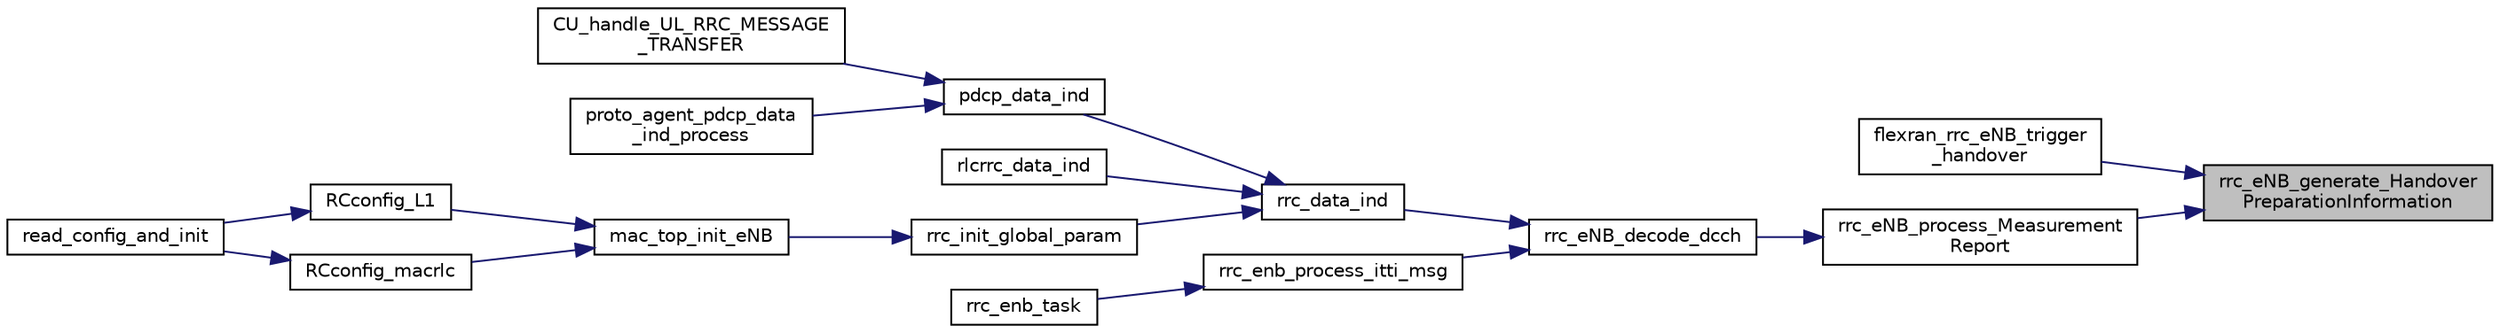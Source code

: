 digraph "rrc_eNB_generate_HandoverPreparationInformation"
{
 // LATEX_PDF_SIZE
  edge [fontname="Helvetica",fontsize="10",labelfontname="Helvetica",labelfontsize="10"];
  node [fontname="Helvetica",fontsize="10",shape=record];
  rankdir="RL";
  Node1 [label="rrc_eNB_generate_Handover\lPreparationInformation",height=0.2,width=0.4,color="black", fillcolor="grey75", style="filled", fontcolor="black",tooltip=" "];
  Node1 -> Node2 [dir="back",color="midnightblue",fontsize="10",style="solid",fontname="Helvetica"];
  Node2 [label="flexran_rrc_eNB_trigger\l_handover",height=0.2,width=0.4,color="black", fillcolor="white", style="filled",URL="$group____rrc.html#ga67fe416df3f7d4a303780b19daea8832",tooltip=" "];
  Node1 -> Node3 [dir="back",color="midnightblue",fontsize="10",style="solid",fontname="Helvetica"];
  Node3 [label="rrc_eNB_process_Measurement\lReport",height=0.2,width=0.4,color="black", fillcolor="white", style="filled",URL="$group____rrc.html#gade1187547bca8bfe612fb725570ca3fe",tooltip=" "];
  Node3 -> Node4 [dir="back",color="midnightblue",fontsize="10",style="solid",fontname="Helvetica"];
  Node4 [label="rrc_eNB_decode_dcch",height=0.2,width=0.4,color="black", fillcolor="white", style="filled",URL="$group____rrc.html#ga66d13b97ca325066ff5400bef7518059",tooltip="Entry routine to decode a UL-DCCH-Message. Invokes PER decoder and parses message."];
  Node4 -> Node5 [dir="back",color="midnightblue",fontsize="10",style="solid",fontname="Helvetica"];
  Node5 [label="rrc_data_ind",height=0.2,width=0.4,color="black", fillcolor="white", style="filled",URL="$group____rrc.html#ga992f2e4fa10aead963a6c6766d22f357",tooltip=" "];
  Node5 -> Node6 [dir="back",color="midnightblue",fontsize="10",style="solid",fontname="Helvetica"];
  Node6 [label="pdcp_data_ind",height=0.2,width=0.4,color="black", fillcolor="white", style="filled",URL="$group____pdcp.html#ga39bab2ba8ae1993dfea9008d98337463",tooltip=" "];
  Node6 -> Node7 [dir="back",color="midnightblue",fontsize="10",style="solid",fontname="Helvetica"];
  Node7 [label="CU_handle_UL_RRC_MESSAGE\l_TRANSFER",height=0.2,width=0.4,color="black", fillcolor="white", style="filled",URL="$f1ap__cu__rrc__message__transfer_8h.html#a847c5dd55799e5af97993e32de6fc07e",tooltip=" "];
  Node6 -> Node8 [dir="back",color="midnightblue",fontsize="10",style="solid",fontname="Helvetica"];
  Node8 [label="proto_agent_pdcp_data\l_ind_process",height=0.2,width=0.4,color="black", fillcolor="white", style="filled",URL="$proto__agent__common_8h.html#a69df5907252f68f5ffec0f7002cbb334",tooltip=" "];
  Node5 -> Node9 [dir="back",color="midnightblue",fontsize="10",style="solid",fontname="Helvetica"];
  Node9 [label="rlcrrc_data_ind",height=0.2,width=0.4,color="black", fillcolor="white", style="filled",URL="$openair__rrc__L2__interface_8h.html#a7b1da999b22837d8c1061068bdbc19af",tooltip=" "];
  Node5 -> Node10 [dir="back",color="midnightblue",fontsize="10",style="solid",fontname="Helvetica"];
  Node10 [label="rrc_init_global_param",height=0.2,width=0.4,color="black", fillcolor="white", style="filled",URL="$group____rrc.html#gade79643da4980d980ff603275e52c99a",tooltip=" "];
  Node10 -> Node11 [dir="back",color="midnightblue",fontsize="10",style="solid",fontname="Helvetica"];
  Node11 [label="mac_top_init_eNB",height=0.2,width=0.4,color="black", fillcolor="white", style="filled",URL="$group____mac.html#ga7b366a80fdb7f92ef5b4418560f2c330",tooltip=" "];
  Node11 -> Node12 [dir="back",color="midnightblue",fontsize="10",style="solid",fontname="Helvetica"];
  Node12 [label="RCconfig_L1",height=0.2,width=0.4,color="black", fillcolor="white", style="filled",URL="$group____enb__app.html#gaf0a0b784f891b689029fdac80981bb48",tooltip=" "];
  Node12 -> Node13 [dir="back",color="midnightblue",fontsize="10",style="solid",fontname="Helvetica"];
  Node13 [label="read_config_and_init",height=0.2,width=0.4,color="black", fillcolor="white", style="filled",URL="$group____enb__app.html#gafd8182cd803334f6a7df61898dc81389",tooltip=" "];
  Node11 -> Node14 [dir="back",color="midnightblue",fontsize="10",style="solid",fontname="Helvetica"];
  Node14 [label="RCconfig_macrlc",height=0.2,width=0.4,color="black", fillcolor="white", style="filled",URL="$group____enb__app.html#gad938d81629b25898f7beb6f9c854846b",tooltip=" "];
  Node14 -> Node13 [dir="back",color="midnightblue",fontsize="10",style="solid",fontname="Helvetica"];
  Node4 -> Node15 [dir="back",color="midnightblue",fontsize="10",style="solid",fontname="Helvetica"];
  Node15 [label="rrc_enb_process_itti_msg",height=0.2,width=0.4,color="black", fillcolor="white", style="filled",URL="$group____rrc.html#ga30f046459c1c273756eaeb3afa087f0b",tooltip=" "];
  Node15 -> Node16 [dir="back",color="midnightblue",fontsize="10",style="solid",fontname="Helvetica"];
  Node16 [label="rrc_enb_task",height=0.2,width=0.4,color="black", fillcolor="white", style="filled",URL="$group____rrc.html#ga75560166cf7a711a217fc23bf82eb853",tooltip="RRC eNB task."];
}
